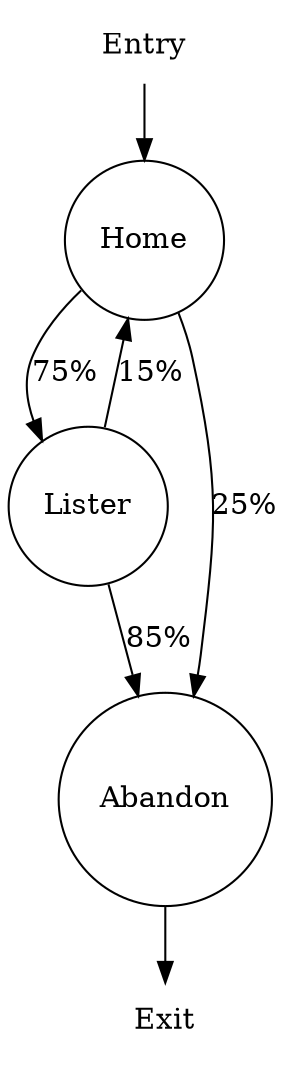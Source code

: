 digraph G {
    node [shape=plaintext];
    Entry;
    Exit;

    node [shape=circle];
    Entry -> Home;
   
    Home -> Lister [ label="75%" ];
    Home -> Abandon [ label="25%" ];

    Lister -> Home [ label="15%" ];
    Lister -> Abandon [ label="85%" ];

    Abandon -> Exit;
}